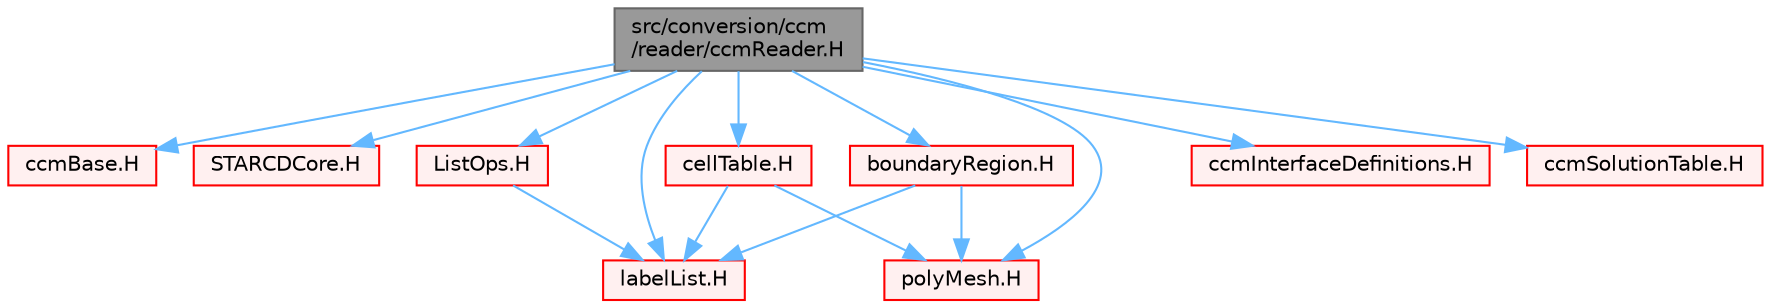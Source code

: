 digraph "src/conversion/ccm/reader/ccmReader.H"
{
 // LATEX_PDF_SIZE
  bgcolor="transparent";
  edge [fontname=Helvetica,fontsize=10,labelfontname=Helvetica,labelfontsize=10];
  node [fontname=Helvetica,fontsize=10,shape=box,height=0.2,width=0.4];
  Node1 [id="Node000001",label="src/conversion/ccm\l/reader/ccmReader.H",height=0.2,width=0.4,color="gray40", fillcolor="grey60", style="filled", fontcolor="black",tooltip=" "];
  Node1 -> Node2 [id="edge1_Node000001_Node000002",color="steelblue1",style="solid",tooltip=" "];
  Node2 [id="Node000002",label="ccmBase.H",height=0.2,width=0.4,color="red", fillcolor="#FFF0F0", style="filled",URL="$ccmBase_8H.html",tooltip=" "];
  Node1 -> Node5 [id="edge2_Node000001_Node000005",color="steelblue1",style="solid",tooltip=" "];
  Node5 [id="Node000005",label="STARCDCore.H",height=0.2,width=0.4,color="red", fillcolor="#FFF0F0", style="filled",URL="$STARCDCore_8H.html",tooltip=" "];
  Node1 -> Node136 [id="edge3_Node000001_Node000136",color="steelblue1",style="solid",tooltip=" "];
  Node136 [id="Node000136",label="labelList.H",height=0.2,width=0.4,color="red", fillcolor="#FFF0F0", style="filled",URL="$labelList_8H.html",tooltip=" "];
  Node1 -> Node137 [id="edge4_Node000001_Node000137",color="steelblue1",style="solid",tooltip=" "];
  Node137 [id="Node000137",label="ListOps.H",height=0.2,width=0.4,color="red", fillcolor="#FFF0F0", style="filled",URL="$ListOps_8H.html",tooltip="Various functions to operate on Lists."];
  Node137 -> Node136 [id="edge5_Node000137_Node000136",color="steelblue1",style="solid",tooltip=" "];
  Node1 -> Node154 [id="edge6_Node000001_Node000154",color="steelblue1",style="solid",tooltip=" "];
  Node154 [id="Node000154",label="polyMesh.H",height=0.2,width=0.4,color="red", fillcolor="#FFF0F0", style="filled",URL="$polyMesh_8H.html",tooltip=" "];
  Node1 -> Node284 [id="edge7_Node000001_Node000284",color="steelblue1",style="solid",tooltip=" "];
  Node284 [id="Node000284",label="boundaryRegion.H",height=0.2,width=0.4,color="red", fillcolor="#FFF0F0", style="filled",URL="$boundaryRegion_8H.html",tooltip=" "];
  Node284 -> Node154 [id="edge8_Node000284_Node000154",color="steelblue1",style="solid",tooltip=" "];
  Node284 -> Node136 [id="edge9_Node000284_Node000136",color="steelblue1",style="solid",tooltip=" "];
  Node1 -> Node296 [id="edge10_Node000001_Node000296",color="steelblue1",style="solid",tooltip=" "];
  Node296 [id="Node000296",label="cellTable.H",height=0.2,width=0.4,color="red", fillcolor="#FFF0F0", style="filled",URL="$cellTable_8H.html",tooltip=" "];
  Node296 -> Node154 [id="edge11_Node000296_Node000154",color="steelblue1",style="solid",tooltip=" "];
  Node296 -> Node136 [id="edge12_Node000296_Node000136",color="steelblue1",style="solid",tooltip=" "];
  Node1 -> Node297 [id="edge13_Node000001_Node000297",color="steelblue1",style="solid",tooltip=" "];
  Node297 [id="Node000297",label="ccmInterfaceDefinitions.H",height=0.2,width=0.4,color="red", fillcolor="#FFF0F0", style="filled",URL="$ccmInterfaceDefinitions_8H.html",tooltip="Containers for holding STARCCM interface definitions."];
  Node1 -> Node298 [id="edge14_Node000001_Node000298",color="steelblue1",style="solid",tooltip=" "];
  Node298 [id="Node000298",label="ccmSolutionTable.H",height=0.2,width=0.4,color="red", fillcolor="#FFF0F0", style="filled",URL="$ccmSolutionTable_8H.html",tooltip="Containers for holding ccm solution and field listings."];
}
